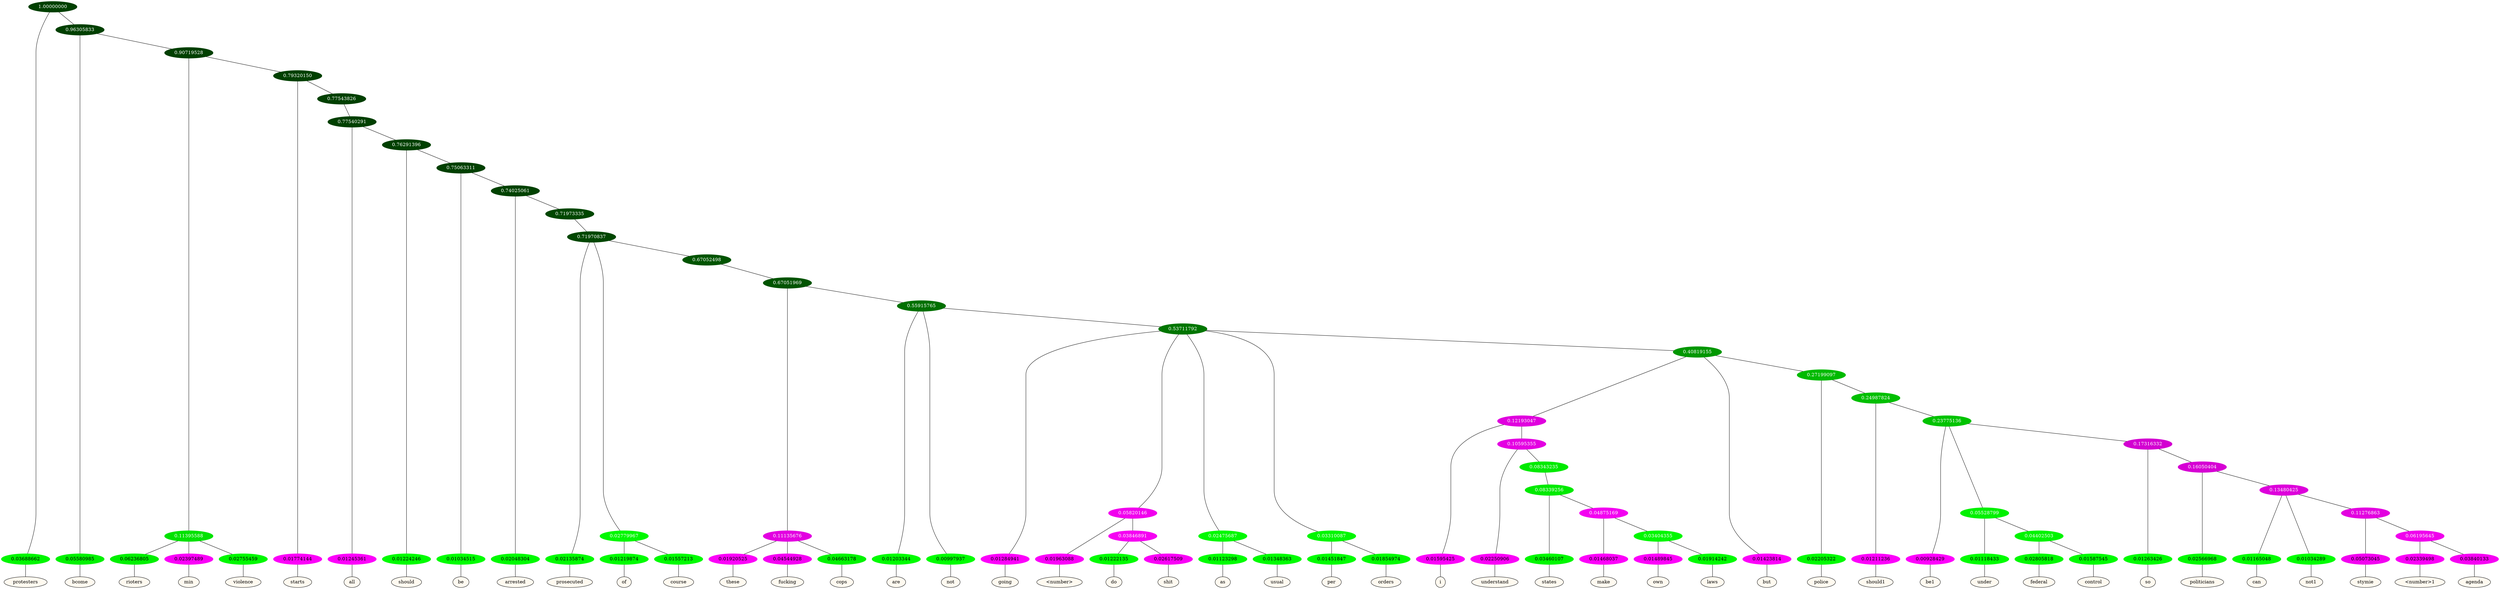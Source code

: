 graph {
	node [format=png height=0.15 nodesep=0.001 ordering=out overlap=prism overlap_scaling=0.01 ranksep=0.001 ratio=0.2 style=filled width=0.15]
	{
		rank=same
		a_w_1 [label=protesters color=black fillcolor=floralwhite style="filled,solid"]
		a_w_3 [label=bcome color=black fillcolor=floralwhite style="filled,solid"]
		a_w_7 [label=rioters color=black fillcolor=floralwhite style="filled,solid"]
		a_w_8 [label=min color=black fillcolor=floralwhite style="filled,solid"]
		a_w_9 [label=violence color=black fillcolor=floralwhite style="filled,solid"]
		a_w_10 [label=starts color=black fillcolor=floralwhite style="filled,solid"]
		a_w_13 [label=all color=black fillcolor=floralwhite style="filled,solid"]
		a_w_15 [label=should color=black fillcolor=floralwhite style="filled,solid"]
		a_w_17 [label=be color=black fillcolor=floralwhite style="filled,solid"]
		a_w_19 [label=arrested color=black fillcolor=floralwhite style="filled,solid"]
		a_w_22 [label=prosecuted color=black fillcolor=floralwhite style="filled,solid"]
		a_w_25 [label=of color=black fillcolor=floralwhite style="filled,solid"]
		a_w_26 [label=course color=black fillcolor=floralwhite style="filled,solid"]
		a_w_30 [label=these color=black fillcolor=floralwhite style="filled,solid"]
		a_w_31 [label=fucking color=black fillcolor=floralwhite style="filled,solid"]
		a_w_32 [label=cops color=black fillcolor=floralwhite style="filled,solid"]
		a_w_33 [label=are color=black fillcolor=floralwhite style="filled,solid"]
		a_w_34 [label=not color=black fillcolor=floralwhite style="filled,solid"]
		a_w_36 [label=going color=black fillcolor=floralwhite style="filled,solid"]
		a_w_41 [label="\<number\>" color=black fillcolor=floralwhite style="filled,solid"]
		a_w_50 [label=do color=black fillcolor=floralwhite style="filled,solid"]
		a_w_51 [label=shit color=black fillcolor=floralwhite style="filled,solid"]
		a_w_43 [label=as color=black fillcolor=floralwhite style="filled,solid"]
		a_w_44 [label=usual color=black fillcolor=floralwhite style="filled,solid"]
		a_w_45 [label=per color=black fillcolor=floralwhite style="filled,solid"]
		a_w_46 [label=orders color=black fillcolor=floralwhite style="filled,solid"]
		a_w_52 [label=i color=black fillcolor=floralwhite style="filled,solid"]
		a_w_56 [label=understand color=black fillcolor=floralwhite style="filled,solid"]
		a_w_64 [label=states color=black fillcolor=floralwhite style="filled,solid"]
		a_w_70 [label=make color=black fillcolor=floralwhite style="filled,solid"]
		a_w_76 [label=own color=black fillcolor=floralwhite style="filled,solid"]
		a_w_77 [label=laws color=black fillcolor=floralwhite style="filled,solid"]
		a_w_48 [label=but color=black fillcolor=floralwhite style="filled,solid"]
		a_w_54 [label=police color=black fillcolor=floralwhite style="filled,solid"]
		a_w_58 [label=should1 color=black fillcolor=floralwhite style="filled,solid"]
		a_w_61 [label=be1 color=black fillcolor=floralwhite style="filled,solid"]
		a_w_66 [label=under color=black fillcolor=floralwhite style="filled,solid"]
		a_w_72 [label=federal color=black fillcolor=floralwhite style="filled,solid"]
		a_w_73 [label=control color=black fillcolor=floralwhite style="filled,solid"]
		a_w_68 [label=so color=black fillcolor=floralwhite style="filled,solid"]
		a_w_74 [label=politicians color=black fillcolor=floralwhite style="filled,solid"]
		a_w_78 [label=can color=black fillcolor=floralwhite style="filled,solid"]
		a_w_79 [label=not1 color=black fillcolor=floralwhite style="filled,solid"]
		a_w_81 [label=stymie color=black fillcolor=floralwhite style="filled,solid"]
		a_w_83 [label="\<number\>1" color=black fillcolor=floralwhite style="filled,solid"]
		a_w_84 [label=agenda color=black fillcolor=floralwhite style="filled,solid"]
	}
	a_n_1 -- a_w_1
	a_n_3 -- a_w_3
	a_n_7 -- a_w_7
	a_n_8 -- a_w_8
	a_n_9 -- a_w_9
	a_n_10 -- a_w_10
	a_n_13 -- a_w_13
	a_n_15 -- a_w_15
	a_n_17 -- a_w_17
	a_n_19 -- a_w_19
	a_n_22 -- a_w_22
	a_n_25 -- a_w_25
	a_n_26 -- a_w_26
	a_n_30 -- a_w_30
	a_n_31 -- a_w_31
	a_n_32 -- a_w_32
	a_n_33 -- a_w_33
	a_n_34 -- a_w_34
	a_n_36 -- a_w_36
	a_n_41 -- a_w_41
	a_n_50 -- a_w_50
	a_n_51 -- a_w_51
	a_n_43 -- a_w_43
	a_n_44 -- a_w_44
	a_n_45 -- a_w_45
	a_n_46 -- a_w_46
	a_n_52 -- a_w_52
	a_n_56 -- a_w_56
	a_n_64 -- a_w_64
	a_n_70 -- a_w_70
	a_n_76 -- a_w_76
	a_n_77 -- a_w_77
	a_n_48 -- a_w_48
	a_n_54 -- a_w_54
	a_n_58 -- a_w_58
	a_n_61 -- a_w_61
	a_n_66 -- a_w_66
	a_n_72 -- a_w_72
	a_n_73 -- a_w_73
	a_n_68 -- a_w_68
	a_n_74 -- a_w_74
	a_n_78 -- a_w_78
	a_n_79 -- a_w_79
	a_n_81 -- a_w_81
	a_n_83 -- a_w_83
	a_n_84 -- a_w_84
	{
		rank=same
		a_n_1 [label=0.03688662 color="0.334 1.000 0.963" fontcolor=black]
		a_n_3 [label=0.05580985 color="0.334 1.000 0.944" fontcolor=black]
		a_n_7 [label=0.06236805 color="0.334 1.000 0.938" fontcolor=black]
		a_n_8 [label=0.02397489 color="0.835 1.000 0.976" fontcolor=black]
		a_n_9 [label=0.02755459 color="0.334 1.000 0.972" fontcolor=black]
		a_n_10 [label=0.01774144 color="0.835 1.000 0.982" fontcolor=black]
		a_n_13 [label=0.01245361 color="0.835 1.000 0.988" fontcolor=black]
		a_n_15 [label=0.01224246 color="0.334 1.000 0.988" fontcolor=black]
		a_n_17 [label=0.01034515 color="0.334 1.000 0.990" fontcolor=black]
		a_n_19 [label=0.02048304 color="0.334 1.000 0.980" fontcolor=black]
		a_n_22 [label=0.02135874 color="0.334 1.000 0.979" fontcolor=black]
		a_n_25 [label=0.01219874 color="0.334 1.000 0.988" fontcolor=black]
		a_n_26 [label=0.01557213 color="0.334 1.000 0.984" fontcolor=black]
		a_n_30 [label=0.01920525 color="0.835 1.000 0.981" fontcolor=black]
		a_n_31 [label=0.04544928 color="0.835 1.000 0.955" fontcolor=black]
		a_n_32 [label=0.04663178 color="0.334 1.000 0.953" fontcolor=black]
		a_n_33 [label=0.01203344 color="0.334 1.000 0.988" fontcolor=black]
		a_n_34 [label=0.00997937 color="0.334 1.000 0.990" fontcolor=black]
		a_n_36 [label=0.01284941 color="0.835 1.000 0.987" fontcolor=black]
		a_n_41 [label=0.01963088 color="0.835 1.000 0.980" fontcolor=black]
		a_n_50 [label=0.01222135 color="0.334 1.000 0.988" fontcolor=black]
		a_n_51 [label=0.02617509 color="0.835 1.000 0.974" fontcolor=black]
		a_n_43 [label=0.01123298 color="0.334 1.000 0.989" fontcolor=black]
		a_n_44 [label=0.01348363 color="0.334 1.000 0.987" fontcolor=black]
		a_n_45 [label=0.01451847 color="0.334 1.000 0.985" fontcolor=black]
		a_n_46 [label=0.01854974 color="0.334 1.000 0.981" fontcolor=black]
		a_n_52 [label=0.01595425 color="0.835 1.000 0.984" fontcolor=black]
		a_n_56 [label=0.02250906 color="0.835 1.000 0.977" fontcolor=black]
		a_n_64 [label=0.03460107 color="0.334 1.000 0.965" fontcolor=black]
		a_n_70 [label=0.01468037 color="0.835 1.000 0.985" fontcolor=black]
		a_n_76 [label=0.01489845 color="0.835 1.000 0.985" fontcolor=black]
		a_n_77 [label=0.01914242 color="0.334 1.000 0.981" fontcolor=black]
		a_n_48 [label=0.01423814 color="0.835 1.000 0.986" fontcolor=black]
		a_n_54 [label=0.02205322 color="0.334 1.000 0.978" fontcolor=black]
		a_n_58 [label=0.01211236 color="0.835 1.000 0.988" fontcolor=black]
		a_n_61 [label=0.00928429 color="0.835 1.000 0.991" fontcolor=black]
		a_n_66 [label=0.01118433 color="0.334 1.000 0.989" fontcolor=black]
		a_n_72 [label=0.02805818 color="0.334 1.000 0.972" fontcolor=black]
		a_n_73 [label=0.01587545 color="0.334 1.000 0.984" fontcolor=black]
		a_n_68 [label=0.01263426 color="0.334 1.000 0.987" fontcolor=black]
		a_n_74 [label=0.02566968 color="0.334 1.000 0.974" fontcolor=black]
		a_n_78 [label=0.01165048 color="0.334 1.000 0.988" fontcolor=black]
		a_n_79 [label=0.01034289 color="0.334 1.000 0.990" fontcolor=black]
		a_n_81 [label=0.05073045 color="0.835 1.000 0.949" fontcolor=black]
		a_n_83 [label=0.02339498 color="0.835 1.000 0.977" fontcolor=black]
		a_n_84 [label=0.03840133 color="0.835 1.000 0.962" fontcolor=black]
	}
	a_n_0 [label=1.00000000 color="0.334 1.000 0.250" fontcolor=grey99]
	a_n_0 -- a_n_1
	a_n_2 [label=0.96305833 color="0.334 1.000 0.250" fontcolor=grey99]
	a_n_0 -- a_n_2
	a_n_2 -- a_n_3
	a_n_4 [label=0.90719528 color="0.334 1.000 0.250" fontcolor=grey99]
	a_n_2 -- a_n_4
	a_n_5 [label=0.11395588 color="0.334 1.000 0.886" fontcolor=grey99]
	a_n_4 -- a_n_5
	a_n_6 [label=0.79320150 color="0.334 1.000 0.250" fontcolor=grey99]
	a_n_4 -- a_n_6
	a_n_5 -- a_n_7
	a_n_5 -- a_n_8
	a_n_5 -- a_n_9
	a_n_6 -- a_n_10
	a_n_11 [label=0.77543826 color="0.334 1.000 0.250" fontcolor=grey99]
	a_n_6 -- a_n_11
	a_n_12 [label=0.77540291 color="0.334 1.000 0.250" fontcolor=grey99]
	a_n_11 -- a_n_12
	a_n_12 -- a_n_13
	a_n_14 [label=0.76291396 color="0.334 1.000 0.250" fontcolor=grey99]
	a_n_12 -- a_n_14
	a_n_14 -- a_n_15
	a_n_16 [label=0.75063311 color="0.334 1.000 0.250" fontcolor=grey99]
	a_n_14 -- a_n_16
	a_n_16 -- a_n_17
	a_n_18 [label=0.74025061 color="0.334 1.000 0.260" fontcolor=grey99]
	a_n_16 -- a_n_18
	a_n_18 -- a_n_19
	a_n_20 [label=0.71973335 color="0.334 1.000 0.280" fontcolor=grey99]
	a_n_18 -- a_n_20
	a_n_21 [label=0.71970837 color="0.334 1.000 0.280" fontcolor=grey99]
	a_n_20 -- a_n_21
	a_n_21 -- a_n_22
	a_n_23 [label=0.02779967 color="0.334 1.000 0.972" fontcolor=grey99]
	a_n_21 -- a_n_23
	a_n_24 [label=0.67052498 color="0.334 1.000 0.329" fontcolor=grey99]
	a_n_21 -- a_n_24
	a_n_23 -- a_n_25
	a_n_23 -- a_n_26
	a_n_27 [label=0.67051969 color="0.334 1.000 0.329" fontcolor=grey99]
	a_n_24 -- a_n_27
	a_n_28 [label=0.11135676 color="0.835 1.000 0.889" fontcolor=grey99]
	a_n_27 -- a_n_28
	a_n_29 [label=0.55915765 color="0.334 1.000 0.441" fontcolor=grey99]
	a_n_27 -- a_n_29
	a_n_28 -- a_n_30
	a_n_28 -- a_n_31
	a_n_28 -- a_n_32
	a_n_29 -- a_n_33
	a_n_29 -- a_n_34
	a_n_35 [label=0.53711792 color="0.334 1.000 0.463" fontcolor=grey99]
	a_n_29 -- a_n_35
	a_n_35 -- a_n_36
	a_n_37 [label=0.05820146 color="0.835 1.000 0.942" fontcolor=grey99]
	a_n_35 -- a_n_37
	a_n_38 [label=0.02475687 color="0.334 1.000 0.975" fontcolor=grey99]
	a_n_35 -- a_n_38
	a_n_39 [label=0.03310087 color="0.334 1.000 0.967" fontcolor=grey99]
	a_n_35 -- a_n_39
	a_n_40 [label=0.40819155 color="0.334 1.000 0.592" fontcolor=grey99]
	a_n_35 -- a_n_40
	a_n_37 -- a_n_41
	a_n_42 [label=0.03846891 color="0.835 1.000 0.962" fontcolor=grey99]
	a_n_37 -- a_n_42
	a_n_38 -- a_n_43
	a_n_38 -- a_n_44
	a_n_39 -- a_n_45
	a_n_39 -- a_n_46
	a_n_47 [label=0.12193047 color="0.835 1.000 0.878" fontcolor=grey99]
	a_n_40 -- a_n_47
	a_n_40 -- a_n_48
	a_n_49 [label=0.27199097 color="0.334 1.000 0.728" fontcolor=grey99]
	a_n_40 -- a_n_49
	a_n_42 -- a_n_50
	a_n_42 -- a_n_51
	a_n_47 -- a_n_52
	a_n_53 [label=0.10595355 color="0.835 1.000 0.894" fontcolor=grey99]
	a_n_47 -- a_n_53
	a_n_49 -- a_n_54
	a_n_55 [label=0.24987824 color="0.334 1.000 0.750" fontcolor=grey99]
	a_n_49 -- a_n_55
	a_n_53 -- a_n_56
	a_n_57 [label=0.08343235 color="0.334 1.000 0.917" fontcolor=grey99]
	a_n_53 -- a_n_57
	a_n_55 -- a_n_58
	a_n_59 [label=0.23775136 color="0.334 1.000 0.762" fontcolor=grey99]
	a_n_55 -- a_n_59
	a_n_60 [label=0.08339256 color="0.334 1.000 0.917" fontcolor=grey99]
	a_n_57 -- a_n_60
	a_n_59 -- a_n_61
	a_n_62 [label=0.05528799 color="0.334 1.000 0.945" fontcolor=grey99]
	a_n_59 -- a_n_62
	a_n_63 [label=0.17316332 color="0.835 1.000 0.827" fontcolor=grey99]
	a_n_59 -- a_n_63
	a_n_60 -- a_n_64
	a_n_65 [label=0.04875169 color="0.835 1.000 0.951" fontcolor=grey99]
	a_n_60 -- a_n_65
	a_n_62 -- a_n_66
	a_n_67 [label=0.04402503 color="0.334 1.000 0.956" fontcolor=grey99]
	a_n_62 -- a_n_67
	a_n_63 -- a_n_68
	a_n_69 [label=0.16050404 color="0.835 1.000 0.839" fontcolor=grey99]
	a_n_63 -- a_n_69
	a_n_65 -- a_n_70
	a_n_71 [label=0.03404355 color="0.334 1.000 0.966" fontcolor=grey99]
	a_n_65 -- a_n_71
	a_n_67 -- a_n_72
	a_n_67 -- a_n_73
	a_n_69 -- a_n_74
	a_n_75 [label=0.13480425 color="0.835 1.000 0.865" fontcolor=grey99]
	a_n_69 -- a_n_75
	a_n_71 -- a_n_76
	a_n_71 -- a_n_77
	a_n_75 -- a_n_78
	a_n_75 -- a_n_79
	a_n_80 [label=0.11276863 color="0.835 1.000 0.887" fontcolor=grey99]
	a_n_75 -- a_n_80
	a_n_80 -- a_n_81
	a_n_82 [label=0.06195645 color="0.835 1.000 0.938" fontcolor=grey99]
	a_n_80 -- a_n_82
	a_n_82 -- a_n_83
	a_n_82 -- a_n_84
}

